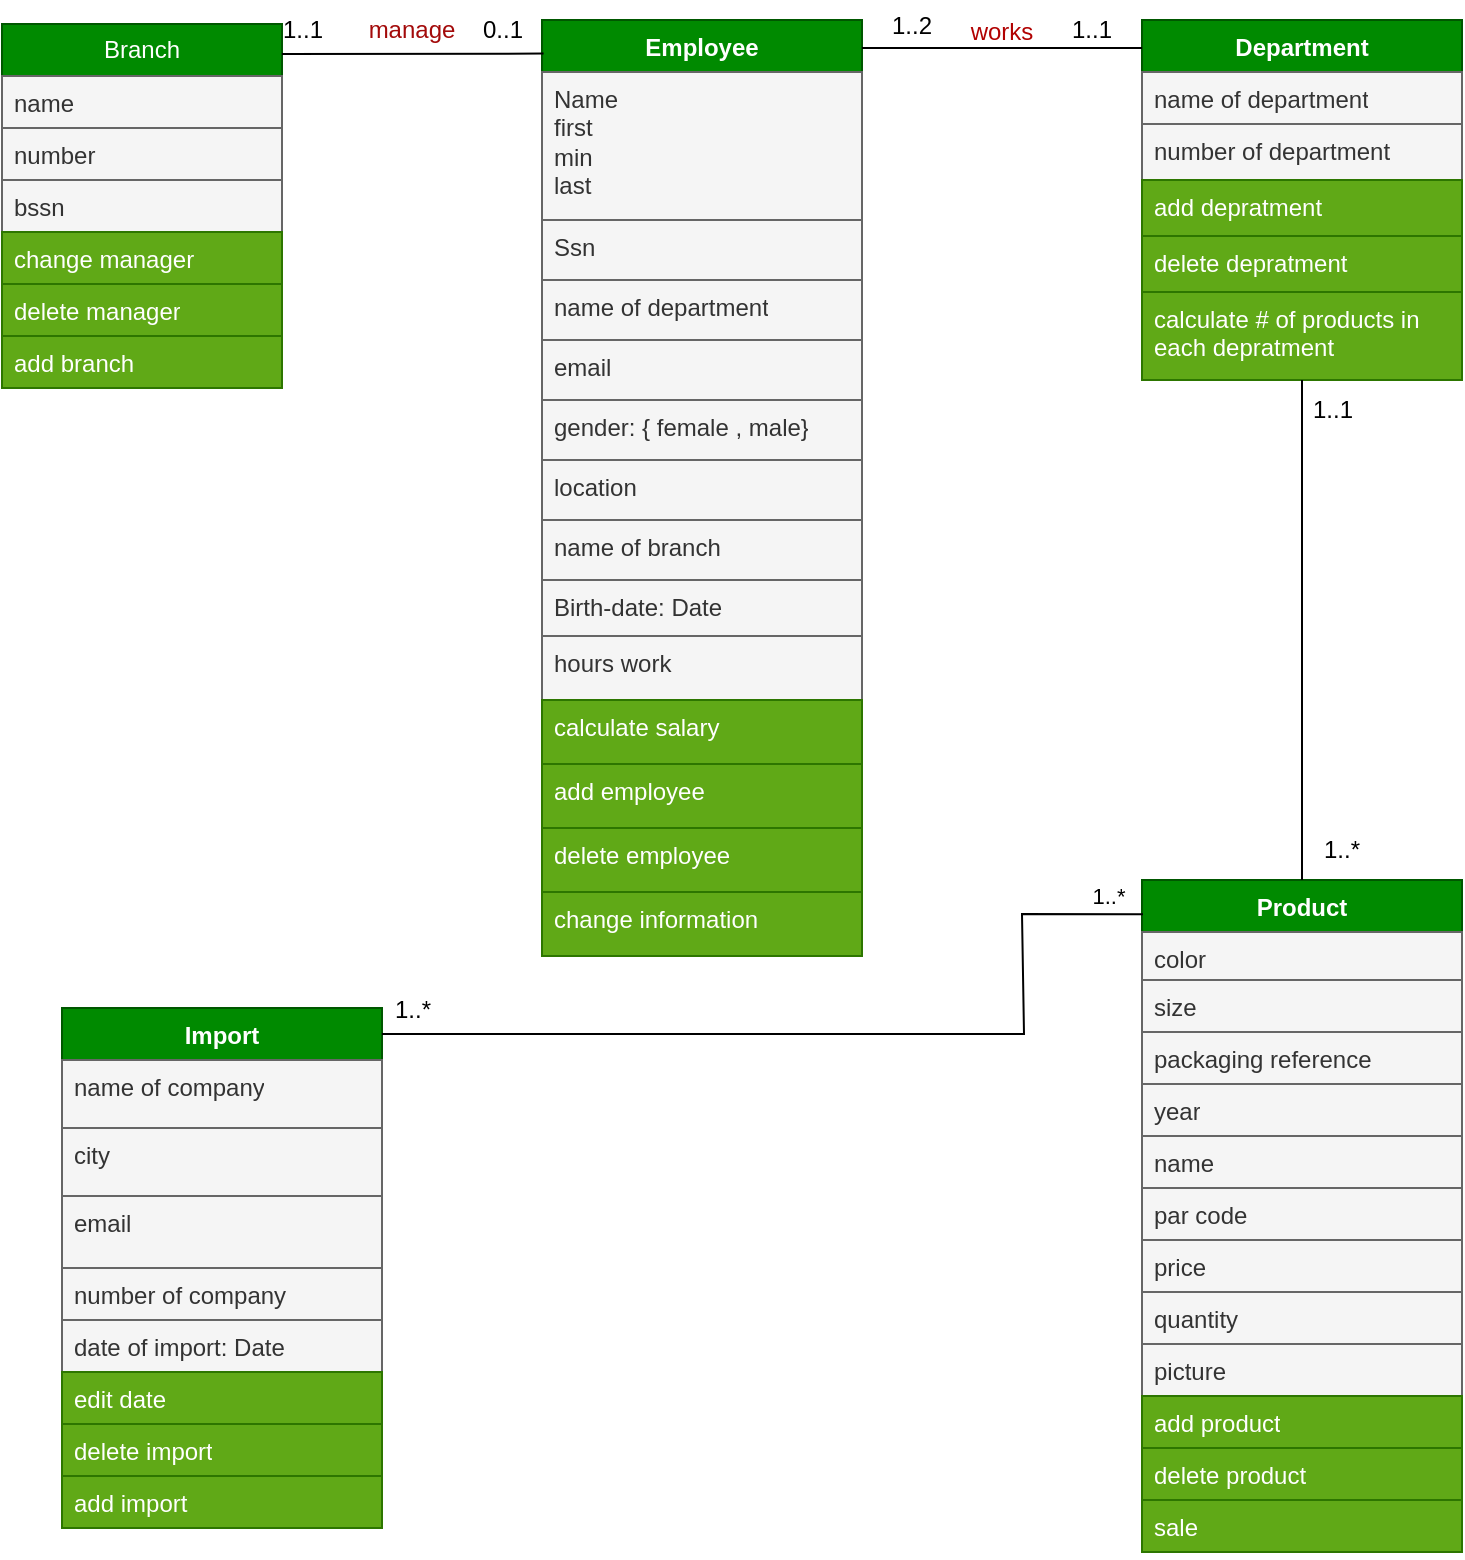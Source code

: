 <mxfile version="22.0.2" type="device">
  <diagram name="Page-1" id="n_nb4-vs-E17CBSQ0p8_">
    <mxGraphModel dx="1480" dy="877" grid="1" gridSize="10" guides="1" tooltips="1" connect="1" arrows="1" fold="1" page="1" pageScale="1" pageWidth="850" pageHeight="1100" math="0" shadow="0">
      <root>
        <mxCell id="0" />
        <mxCell id="1" parent="0" />
        <mxCell id="zmp9x0U8ehhEqqthwp3y-1" value="Branch" style="swimlane;fontStyle=0;childLayout=stackLayout;horizontal=1;startSize=26;fillColor=#008a00;horizontalStack=0;resizeParent=1;resizeParentMax=0;resizeLast=0;collapsible=1;marginBottom=0;whiteSpace=wrap;html=1;fontColor=#ffffff;strokeColor=#005700;" parent="1" vertex="1">
          <mxGeometry x="40" y="82" width="140" height="182" as="geometry">
            <mxRectangle x="40" y="80" width="80" height="30" as="alternateBounds" />
          </mxGeometry>
        </mxCell>
        <mxCell id="zmp9x0U8ehhEqqthwp3y-3" value="name" style="text;strokeColor=#666666;fillColor=#f5f5f5;align=left;verticalAlign=top;spacingLeft=4;spacingRight=4;overflow=hidden;rotatable=0;points=[[0,0.5],[1,0.5]];portConstraint=eastwest;whiteSpace=wrap;html=1;fontColor=#333333;" parent="zmp9x0U8ehhEqqthwp3y-1" vertex="1">
          <mxGeometry y="26" width="140" height="26" as="geometry" />
        </mxCell>
        <mxCell id="zmp9x0U8ehhEqqthwp3y-4" value="number" style="text;strokeColor=#666666;fillColor=#f5f5f5;align=left;verticalAlign=top;spacingLeft=4;spacingRight=4;overflow=hidden;rotatable=0;points=[[0,0.5],[1,0.5]];portConstraint=eastwest;whiteSpace=wrap;html=1;fontColor=#333333;" parent="zmp9x0U8ehhEqqthwp3y-1" vertex="1">
          <mxGeometry y="52" width="140" height="26" as="geometry" />
        </mxCell>
        <mxCell id="Mi5-vwNM3uZvgFQgsrLS-1" value="bssn" style="text;strokeColor=#666666;fillColor=#f5f5f5;align=left;verticalAlign=top;spacingLeft=4;spacingRight=4;overflow=hidden;rotatable=0;points=[[0,0.5],[1,0.5]];portConstraint=eastwest;whiteSpace=wrap;html=1;fontColor=#333333;" vertex="1" parent="zmp9x0U8ehhEqqthwp3y-1">
          <mxGeometry y="78" width="140" height="26" as="geometry" />
        </mxCell>
        <mxCell id="M1nXsjd-VIMsIZovq3eS-8" value="change manager" style="text;strokeColor=#2D7600;fillColor=#60a917;align=left;verticalAlign=top;spacingLeft=4;spacingRight=4;overflow=hidden;rotatable=0;points=[[0,0.5],[1,0.5]];portConstraint=eastwest;whiteSpace=wrap;html=1;fontColor=#ffffff;" parent="zmp9x0U8ehhEqqthwp3y-1" vertex="1">
          <mxGeometry y="104" width="140" height="26" as="geometry" />
        </mxCell>
        <mxCell id="1Ns-RhXektSRjKomRxz_-5" value="delete manager" style="text;strokeColor=#2D7600;fillColor=#60a917;align=left;verticalAlign=top;spacingLeft=4;spacingRight=4;overflow=hidden;rotatable=0;points=[[0,0.5],[1,0.5]];portConstraint=eastwest;whiteSpace=wrap;html=1;fontColor=#ffffff;" parent="zmp9x0U8ehhEqqthwp3y-1" vertex="1">
          <mxGeometry y="130" width="140" height="26" as="geometry" />
        </mxCell>
        <mxCell id="1Ns-RhXektSRjKomRxz_-6" value="add branch" style="text;strokeColor=#2D7600;fillColor=#60a917;align=left;verticalAlign=top;spacingLeft=4;spacingRight=4;overflow=hidden;rotatable=0;points=[[0,0.5],[1,0.5]];portConstraint=eastwest;whiteSpace=wrap;html=1;fontColor=#ffffff;" parent="zmp9x0U8ehhEqqthwp3y-1" vertex="1">
          <mxGeometry y="156" width="140" height="26" as="geometry" />
        </mxCell>
        <mxCell id="zmp9x0U8ehhEqqthwp3y-23" value="Product" style="swimlane;fontStyle=1;align=center;verticalAlign=top;childLayout=stackLayout;horizontal=1;startSize=26;horizontalStack=0;resizeParent=1;resizeParentMax=0;resizeLast=0;collapsible=1;marginBottom=0;whiteSpace=wrap;html=1;fillColor=#008a00;fontColor=#ffffff;strokeColor=#005700;" parent="1" vertex="1">
          <mxGeometry x="610" y="510" width="160" height="336" as="geometry" />
        </mxCell>
        <mxCell id="zmp9x0U8ehhEqqthwp3y-24" value="color&lt;br&gt;" style="text;strokeColor=#666666;fillColor=#f5f5f5;align=left;verticalAlign=top;spacingLeft=4;spacingRight=4;overflow=hidden;rotatable=0;points=[[0,0.5],[1,0.5]];portConstraint=eastwest;whiteSpace=wrap;html=1;fontColor=#333333;" parent="zmp9x0U8ehhEqqthwp3y-23" vertex="1">
          <mxGeometry y="26" width="160" height="24" as="geometry" />
        </mxCell>
        <mxCell id="zmp9x0U8ehhEqqthwp3y-25" value="" style="line;strokeWidth=1;fillColor=none;align=left;verticalAlign=middle;spacingTop=-1;spacingLeft=3;spacingRight=3;rotatable=0;labelPosition=right;points=[];portConstraint=eastwest;strokeColor=inherit;" parent="zmp9x0U8ehhEqqthwp3y-23" vertex="1">
          <mxGeometry y="50" width="160" as="geometry" />
        </mxCell>
        <mxCell id="zmp9x0U8ehhEqqthwp3y-28" value="size" style="text;align=left;verticalAlign=top;spacingLeft=4;spacingRight=4;overflow=hidden;rotatable=0;points=[[0,0.5],[1,0.5]];portConstraint=eastwest;whiteSpace=wrap;html=1;fillColor=#f5f5f5;fontColor=#333333;strokeColor=#666666;" parent="zmp9x0U8ehhEqqthwp3y-23" vertex="1">
          <mxGeometry y="50" width="160" height="26" as="geometry" />
        </mxCell>
        <mxCell id="zmp9x0U8ehhEqqthwp3y-29" value="packaging reference" style="text;align=left;verticalAlign=top;spacingLeft=4;spacingRight=4;overflow=hidden;rotatable=0;points=[[0,0.5],[1,0.5]];portConstraint=eastwest;whiteSpace=wrap;html=1;fillColor=#f5f5f5;fontColor=#333333;strokeColor=#666666;" parent="zmp9x0U8ehhEqqthwp3y-23" vertex="1">
          <mxGeometry y="76" width="160" height="26" as="geometry" />
        </mxCell>
        <mxCell id="zmp9x0U8ehhEqqthwp3y-30" value="year" style="text;align=left;verticalAlign=top;spacingLeft=4;spacingRight=4;overflow=hidden;rotatable=0;points=[[0,0.5],[1,0.5]];portConstraint=eastwest;whiteSpace=wrap;html=1;fillColor=#f5f5f5;fontColor=#333333;strokeColor=#666666;" parent="zmp9x0U8ehhEqqthwp3y-23" vertex="1">
          <mxGeometry y="102" width="160" height="26" as="geometry" />
        </mxCell>
        <mxCell id="zmp9x0U8ehhEqqthwp3y-27" value="name" style="text;align=left;verticalAlign=top;spacingLeft=4;spacingRight=4;overflow=hidden;rotatable=0;points=[[0,0.5],[1,0.5]];portConstraint=eastwest;whiteSpace=wrap;html=1;fillColor=#f5f5f5;fontColor=#333333;strokeColor=#666666;" parent="zmp9x0U8ehhEqqthwp3y-23" vertex="1">
          <mxGeometry y="128" width="160" height="26" as="geometry" />
        </mxCell>
        <mxCell id="zmp9x0U8ehhEqqthwp3y-31" value="par code" style="text;strokeColor=#666666;fillColor=#f5f5f5;align=left;verticalAlign=top;spacingLeft=4;spacingRight=4;overflow=hidden;rotatable=0;points=[[0,0.5],[1,0.5]];portConstraint=eastwest;whiteSpace=wrap;html=1;fontColor=#333333;" parent="zmp9x0U8ehhEqqthwp3y-23" vertex="1">
          <mxGeometry y="154" width="160" height="26" as="geometry" />
        </mxCell>
        <mxCell id="zmp9x0U8ehhEqqthwp3y-34" value="price" style="text;strokeColor=#666666;fillColor=#f5f5f5;align=left;verticalAlign=top;spacingLeft=4;spacingRight=4;overflow=hidden;rotatable=0;points=[[0,0.5],[1,0.5]];portConstraint=eastwest;whiteSpace=wrap;html=1;fontColor=#333333;" parent="zmp9x0U8ehhEqqthwp3y-23" vertex="1">
          <mxGeometry y="180" width="160" height="26" as="geometry" />
        </mxCell>
        <mxCell id="zmp9x0U8ehhEqqthwp3y-35" value="quantity" style="text;strokeColor=#666666;fillColor=#f5f5f5;align=left;verticalAlign=top;spacingLeft=4;spacingRight=4;overflow=hidden;rotatable=0;points=[[0,0.5],[1,0.5]];portConstraint=eastwest;whiteSpace=wrap;html=1;fontColor=#333333;" parent="zmp9x0U8ehhEqqthwp3y-23" vertex="1">
          <mxGeometry y="206" width="160" height="26" as="geometry" />
        </mxCell>
        <mxCell id="zmp9x0U8ehhEqqthwp3y-33" value="picture" style="text;strokeColor=#666666;fillColor=#f5f5f5;align=left;verticalAlign=top;spacingLeft=4;spacingRight=4;overflow=hidden;rotatable=0;points=[[0,0.5],[1,0.5]];portConstraint=eastwest;whiteSpace=wrap;html=1;fontColor=#333333;" parent="zmp9x0U8ehhEqqthwp3y-23" vertex="1">
          <mxGeometry y="232" width="160" height="26" as="geometry" />
        </mxCell>
        <mxCell id="M1nXsjd-VIMsIZovq3eS-14" value="add product" style="text;strokeColor=#2D7600;fillColor=#60a917;align=left;verticalAlign=top;spacingLeft=4;spacingRight=4;overflow=hidden;rotatable=0;points=[[0,0.5],[1,0.5]];portConstraint=eastwest;whiteSpace=wrap;html=1;fontColor=#ffffff;" parent="zmp9x0U8ehhEqqthwp3y-23" vertex="1">
          <mxGeometry y="258" width="160" height="26" as="geometry" />
        </mxCell>
        <mxCell id="M1nXsjd-VIMsIZovq3eS-15" value="delete product" style="text;strokeColor=#2D7600;fillColor=#60a917;align=left;verticalAlign=top;spacingLeft=4;spacingRight=4;overflow=hidden;rotatable=0;points=[[0,0.5],[1,0.5]];portConstraint=eastwest;whiteSpace=wrap;html=1;fontColor=#ffffff;" parent="zmp9x0U8ehhEqqthwp3y-23" vertex="1">
          <mxGeometry y="284" width="160" height="26" as="geometry" />
        </mxCell>
        <mxCell id="M1nXsjd-VIMsIZovq3eS-30" value="sale" style="text;strokeColor=#2D7600;fillColor=#60a917;align=left;verticalAlign=top;spacingLeft=4;spacingRight=4;overflow=hidden;rotatable=0;points=[[0,0.5],[1,0.5]];portConstraint=eastwest;whiteSpace=wrap;html=1;fontColor=#ffffff;" parent="zmp9x0U8ehhEqqthwp3y-23" vertex="1">
          <mxGeometry y="310" width="160" height="26" as="geometry" />
        </mxCell>
        <mxCell id="zmp9x0U8ehhEqqthwp3y-36" value="Department" style="swimlane;fontStyle=1;align=center;verticalAlign=top;childLayout=stackLayout;horizontal=1;startSize=26;horizontalStack=0;resizeParent=1;resizeParentMax=0;resizeLast=0;collapsible=1;marginBottom=0;whiteSpace=wrap;html=1;fillColor=#008a00;fontColor=#ffffff;strokeColor=#005700;" parent="1" vertex="1">
          <mxGeometry x="610" y="80" width="160" height="180" as="geometry" />
        </mxCell>
        <mxCell id="zmp9x0U8ehhEqqthwp3y-37" value="name of department" style="text;strokeColor=#666666;fillColor=#f5f5f5;align=left;verticalAlign=top;spacingLeft=4;spacingRight=4;overflow=hidden;rotatable=0;points=[[0,0.5],[1,0.5]];portConstraint=eastwest;whiteSpace=wrap;html=1;fontColor=#333333;" parent="zmp9x0U8ehhEqqthwp3y-36" vertex="1">
          <mxGeometry y="26" width="160" height="26" as="geometry" />
        </mxCell>
        <mxCell id="zmp9x0U8ehhEqqthwp3y-51" value="number of department" style="text;strokeColor=#666666;fillColor=#f5f5f5;align=left;verticalAlign=top;spacingLeft=4;spacingRight=4;overflow=hidden;rotatable=0;points=[[0,0.5],[1,0.5]];portConstraint=eastwest;whiteSpace=wrap;html=1;fontColor=#333333;" parent="zmp9x0U8ehhEqqthwp3y-36" vertex="1">
          <mxGeometry y="52" width="160" height="28" as="geometry" />
        </mxCell>
        <mxCell id="zmp9x0U8ehhEqqthwp3y-38" value="" style="line;strokeWidth=1;fillColor=none;align=left;verticalAlign=middle;spacingTop=-1;spacingLeft=3;spacingRight=3;rotatable=0;labelPosition=right;points=[];portConstraint=eastwest;strokeColor=inherit;" parent="zmp9x0U8ehhEqqthwp3y-36" vertex="1">
          <mxGeometry y="80" width="160" as="geometry" />
        </mxCell>
        <mxCell id="M1nXsjd-VIMsIZovq3eS-11" value="add depratment" style="text;strokeColor=#2D7600;fillColor=#60a917;align=left;verticalAlign=top;spacingLeft=4;spacingRight=4;overflow=hidden;rotatable=0;points=[[0,0.5],[1,0.5]];portConstraint=eastwest;whiteSpace=wrap;html=1;fontColor=#ffffff;" parent="zmp9x0U8ehhEqqthwp3y-36" vertex="1">
          <mxGeometry y="80" width="160" height="28" as="geometry" />
        </mxCell>
        <mxCell id="1Ns-RhXektSRjKomRxz_-7" value="delete depratment" style="text;strokeColor=#2D7600;fillColor=#60a917;align=left;verticalAlign=top;spacingLeft=4;spacingRight=4;overflow=hidden;rotatable=0;points=[[0,0.5],[1,0.5]];portConstraint=eastwest;whiteSpace=wrap;html=1;fontColor=#ffffff;" parent="zmp9x0U8ehhEqqthwp3y-36" vertex="1">
          <mxGeometry y="108" width="160" height="28" as="geometry" />
        </mxCell>
        <mxCell id="1Ns-RhXektSRjKomRxz_-9" value="calculate # of products in each depratment" style="text;strokeColor=#2D7600;fillColor=#60a917;align=left;verticalAlign=top;spacingLeft=4;spacingRight=4;overflow=hidden;rotatable=0;points=[[0,0.5],[1,0.5]];portConstraint=eastwest;whiteSpace=wrap;html=1;fontColor=#ffffff;" parent="zmp9x0U8ehhEqqthwp3y-36" vertex="1">
          <mxGeometry y="136" width="160" height="44" as="geometry" />
        </mxCell>
        <mxCell id="zmp9x0U8ehhEqqthwp3y-19" value="Employee" style="swimlane;fontStyle=1;align=center;verticalAlign=top;childLayout=stackLayout;horizontal=1;startSize=26;horizontalStack=0;resizeParent=1;resizeParentMax=0;resizeLast=0;collapsible=1;marginBottom=0;whiteSpace=wrap;html=1;fillColor=#008a00;fontColor=#ffffff;strokeColor=#005700;" parent="1" vertex="1">
          <mxGeometry x="310" y="80" width="160" height="468" as="geometry">
            <mxRectangle x="200" y="80" width="100" height="30" as="alternateBounds" />
          </mxGeometry>
        </mxCell>
        <mxCell id="zmp9x0U8ehhEqqthwp3y-13" value="Name&lt;br&gt;first&lt;br&gt;min&lt;br&gt;last" style="text;align=left;verticalAlign=top;spacingLeft=4;spacingRight=4;overflow=hidden;rotatable=0;points=[[0,0.5],[1,0.5]];portConstraint=eastwest;whiteSpace=wrap;html=1;fillColor=#f5f5f5;fontColor=#333333;strokeColor=#666666;" parent="zmp9x0U8ehhEqqthwp3y-19" vertex="1">
          <mxGeometry y="26" width="160" height="74" as="geometry" />
        </mxCell>
        <mxCell id="zmp9x0U8ehhEqqthwp3y-12" value="Ssn" style="text;strokeColor=#666666;fillColor=#f5f5f5;align=left;verticalAlign=top;spacingLeft=4;spacingRight=4;overflow=hidden;rotatable=0;points=[[0,0.5],[1,0.5]];portConstraint=eastwest;whiteSpace=wrap;html=1;fontColor=#333333;" parent="zmp9x0U8ehhEqqthwp3y-19" vertex="1">
          <mxGeometry y="100" width="160" height="30" as="geometry" />
        </mxCell>
        <mxCell id="zmp9x0U8ehhEqqthwp3y-16" value="name of department" style="text;strokeColor=#666666;fillColor=#f5f5f5;align=left;verticalAlign=top;spacingLeft=4;spacingRight=4;overflow=hidden;rotatable=0;points=[[0,0.5],[1,0.5]];portConstraint=eastwest;whiteSpace=wrap;html=1;fontColor=#333333;" parent="zmp9x0U8ehhEqqthwp3y-19" vertex="1">
          <mxGeometry y="130" width="160" height="30" as="geometry" />
        </mxCell>
        <mxCell id="zmp9x0U8ehhEqqthwp3y-10" value="email" style="text;strokeColor=#666666;fillColor=#f5f5f5;align=left;verticalAlign=top;spacingLeft=4;spacingRight=4;overflow=hidden;rotatable=0;points=[[0,0.5],[1,0.5]];portConstraint=eastwest;whiteSpace=wrap;html=1;fontColor=#333333;" parent="zmp9x0U8ehhEqqthwp3y-19" vertex="1">
          <mxGeometry y="160" width="160" height="30" as="geometry" />
        </mxCell>
        <mxCell id="zmp9x0U8ehhEqqthwp3y-50" value="gender: { female , male}" style="text;strokeColor=#666666;fillColor=#f5f5f5;align=left;verticalAlign=top;spacingLeft=4;spacingRight=4;overflow=hidden;rotatable=0;points=[[0,0.5],[1,0.5]];portConstraint=eastwest;whiteSpace=wrap;html=1;fontColor=#333333;" parent="zmp9x0U8ehhEqqthwp3y-19" vertex="1">
          <mxGeometry y="190" width="160" height="30" as="geometry" />
        </mxCell>
        <mxCell id="zmp9x0U8ehhEqqthwp3y-15" value="location" style="text;strokeColor=#666666;fillColor=#f5f5f5;align=left;verticalAlign=top;spacingLeft=4;spacingRight=4;overflow=hidden;rotatable=0;points=[[0,0.5],[1,0.5]];portConstraint=eastwest;whiteSpace=wrap;html=1;fontColor=#333333;" parent="zmp9x0U8ehhEqqthwp3y-19" vertex="1">
          <mxGeometry y="220" width="160" height="30" as="geometry" />
        </mxCell>
        <mxCell id="zmp9x0U8ehhEqqthwp3y-17" value="name of branch" style="text;strokeColor=#666666;fillColor=#f5f5f5;align=left;verticalAlign=top;spacingLeft=4;spacingRight=4;overflow=hidden;rotatable=0;points=[[0,0.5],[1,0.5]];portConstraint=eastwest;whiteSpace=wrap;html=1;fontColor=#333333;" parent="zmp9x0U8ehhEqqthwp3y-19" vertex="1">
          <mxGeometry y="250" width="160" height="30" as="geometry" />
        </mxCell>
        <mxCell id="zmp9x0U8ehhEqqthwp3y-18" value="Birth-date: Date" style="text;strokeColor=#666666;fillColor=#f5f5f5;align=left;verticalAlign=top;spacingLeft=4;spacingRight=4;overflow=hidden;rotatable=0;points=[[0,0.5],[1,0.5]];portConstraint=eastwest;whiteSpace=wrap;html=1;fontColor=#333333;" parent="zmp9x0U8ehhEqqthwp3y-19" vertex="1">
          <mxGeometry y="280" width="160" height="28" as="geometry" />
        </mxCell>
        <mxCell id="zmp9x0U8ehhEqqthwp3y-48" value="hours work" style="text;strokeColor=#666666;fillColor=#f5f5f5;align=left;verticalAlign=top;spacingLeft=4;spacingRight=4;overflow=hidden;rotatable=0;points=[[0,0.5],[1,0.5]];portConstraint=eastwest;whiteSpace=wrap;html=1;fontColor=#333333;" parent="zmp9x0U8ehhEqqthwp3y-19" vertex="1">
          <mxGeometry y="308" width="160" height="32" as="geometry" />
        </mxCell>
        <mxCell id="zmp9x0U8ehhEqqthwp3y-21" value="" style="line;strokeWidth=1;fillColor=none;align=left;verticalAlign=middle;spacingTop=-1;spacingLeft=3;spacingRight=3;rotatable=0;labelPosition=right;points=[];portConstraint=eastwest;strokeColor=inherit;" parent="zmp9x0U8ehhEqqthwp3y-19" vertex="1">
          <mxGeometry y="340" width="160" as="geometry" />
        </mxCell>
        <mxCell id="zmp9x0U8ehhEqqthwp3y-77" value="calculate salary" style="text;align=left;verticalAlign=top;spacingLeft=4;spacingRight=4;overflow=hidden;rotatable=0;points=[[0,0.5],[1,0.5]];portConstraint=eastwest;whiteSpace=wrap;html=1;fillColor=#60a917;fontColor=#ffffff;strokeColor=#2D7600;" parent="zmp9x0U8ehhEqqthwp3y-19" vertex="1">
          <mxGeometry y="340" width="160" height="32" as="geometry" />
        </mxCell>
        <mxCell id="M1nXsjd-VIMsIZovq3eS-6" value="add employee" style="text;align=left;verticalAlign=top;spacingLeft=4;spacingRight=4;overflow=hidden;rotatable=0;points=[[0,0.5],[1,0.5]];portConstraint=eastwest;whiteSpace=wrap;html=1;fillColor=#60a917;fontColor=#ffffff;strokeColor=#2D7600;" parent="zmp9x0U8ehhEqqthwp3y-19" vertex="1">
          <mxGeometry y="372" width="160" height="32" as="geometry" />
        </mxCell>
        <mxCell id="M1nXsjd-VIMsIZovq3eS-7" value="delete employee" style="text;align=left;verticalAlign=top;spacingLeft=4;spacingRight=4;overflow=hidden;rotatable=0;points=[[0,0.5],[1,0.5]];portConstraint=eastwest;whiteSpace=wrap;html=1;fillColor=#60a917;fontColor=#ffffff;strokeColor=#2D7600;" parent="zmp9x0U8ehhEqqthwp3y-19" vertex="1">
          <mxGeometry y="404" width="160" height="32" as="geometry" />
        </mxCell>
        <mxCell id="1Ns-RhXektSRjKomRxz_-2" value="change information" style="text;align=left;verticalAlign=top;spacingLeft=4;spacingRight=4;overflow=hidden;rotatable=0;points=[[0,0.5],[1,0.5]];portConstraint=eastwest;whiteSpace=wrap;html=1;fillColor=#60a917;fontColor=#ffffff;strokeColor=#2D7600;" parent="zmp9x0U8ehhEqqthwp3y-19" vertex="1">
          <mxGeometry y="436" width="160" height="32" as="geometry" />
        </mxCell>
        <mxCell id="zmp9x0U8ehhEqqthwp3y-55" value="" style="line;strokeWidth=1;fillColor=none;align=left;verticalAlign=middle;spacingTop=-1;spacingLeft=3;spacingRight=3;rotatable=0;labelPosition=right;points=[];portConstraint=eastwest;strokeColor=inherit;" parent="1" vertex="1">
          <mxGeometry x="470" y="90" width="140" height="8" as="geometry" />
        </mxCell>
        <mxCell id="zmp9x0U8ehhEqqthwp3y-61" value="1..2" style="rounded=1;whiteSpace=wrap;html=1;strokeColor=#ffffff;arcSize=50;" parent="1" vertex="1">
          <mxGeometry x="480" y="75" width="30" height="15" as="geometry" />
        </mxCell>
        <mxCell id="zmp9x0U8ehhEqqthwp3y-62" value="1..1" style="rounded=1;whiteSpace=wrap;html=1;strokeColor=#ffffff;" parent="1" vertex="1">
          <mxGeometry x="570" y="80" width="30" height="10" as="geometry" />
        </mxCell>
        <mxCell id="zmp9x0U8ehhEqqthwp3y-67" value="&lt;font color=&quot;#b10202&quot;&gt;works&lt;/font&gt;" style="rounded=1;whiteSpace=wrap;html=1;strokeColor=#ffffff;" parent="1" vertex="1">
          <mxGeometry x="520" y="80" width="40" height="12.5" as="geometry" />
        </mxCell>
        <mxCell id="zmp9x0U8ehhEqqthwp3y-68" value="" style="endArrow=none;html=1;rounded=0;entryX=1.02;entryY=0.893;entryDx=0;entryDy=0;entryPerimeter=0;" parent="1" target="zmp9x0U8ehhEqqthwp3y-98" edge="1">
          <mxGeometry width="50" height="50" relative="1" as="geometry">
            <mxPoint x="180" y="97" as="sourcePoint" />
            <mxPoint x="310" y="93" as="targetPoint" />
            <Array as="points" />
          </mxGeometry>
        </mxCell>
        <mxCell id="zmp9x0U8ehhEqqthwp3y-69" value="manage" style="rounded=0;whiteSpace=wrap;html=1;strokeColor=#ffffff;fontColor=#a30a0a;" parent="1" vertex="1">
          <mxGeometry x="220" y="80" width="50" height="10" as="geometry" />
        </mxCell>
        <mxCell id="zmp9x0U8ehhEqqthwp3y-75" value="" style="endArrow=none;html=1;rounded=0;exitX=0.5;exitY=0;exitDx=0;exitDy=0;entryX=0.5;entryY=1;entryDx=0;entryDy=0;" parent="1" source="zmp9x0U8ehhEqqthwp3y-23" target="zmp9x0U8ehhEqqthwp3y-36" edge="1">
          <mxGeometry width="50" height="50" relative="1" as="geometry">
            <mxPoint x="689.5" y="290" as="sourcePoint" />
            <mxPoint x="689.5" y="188" as="targetPoint" />
          </mxGeometry>
        </mxCell>
        <mxCell id="zmp9x0U8ehhEqqthwp3y-79" value="1..*" style="rounded=1;whiteSpace=wrap;html=1;strokeColor=#ffffff;" parent="1" vertex="1">
          <mxGeometry x="695" y="490" width="30" height="10" as="geometry" />
        </mxCell>
        <mxCell id="zmp9x0U8ehhEqqthwp3y-84" value="Import" style="swimlane;fontStyle=1;align=center;verticalAlign=top;childLayout=stackLayout;horizontal=1;startSize=26;horizontalStack=0;resizeParent=1;resizeParentMax=0;resizeLast=0;collapsible=1;marginBottom=0;whiteSpace=wrap;html=1;fillColor=#008a00;fontColor=#ffffff;strokeColor=#005700;" parent="1" vertex="1">
          <mxGeometry x="70" y="574" width="160" height="260" as="geometry" />
        </mxCell>
        <mxCell id="zmp9x0U8ehhEqqthwp3y-85" value="name of company" style="text;strokeColor=#666666;fillColor=#f5f5f5;align=left;verticalAlign=top;spacingLeft=4;spacingRight=4;overflow=hidden;rotatable=0;points=[[0,0.5],[1,0.5]];portConstraint=eastwest;whiteSpace=wrap;html=1;fontColor=#333333;" parent="zmp9x0U8ehhEqqthwp3y-84" vertex="1">
          <mxGeometry y="26" width="160" height="34" as="geometry" />
        </mxCell>
        <mxCell id="zmp9x0U8ehhEqqthwp3y-86" value="city" style="text;strokeColor=#666666;fillColor=#f5f5f5;align=left;verticalAlign=top;spacingLeft=4;spacingRight=4;overflow=hidden;rotatable=0;points=[[0,0.5],[1,0.5]];portConstraint=eastwest;whiteSpace=wrap;html=1;fontColor=#333333;" parent="zmp9x0U8ehhEqqthwp3y-84" vertex="1">
          <mxGeometry y="60" width="160" height="34" as="geometry" />
        </mxCell>
        <mxCell id="zmp9x0U8ehhEqqthwp3y-87" value="email" style="text;strokeColor=#666666;fillColor=#f5f5f5;align=left;verticalAlign=top;spacingLeft=4;spacingRight=4;overflow=hidden;rotatable=0;points=[[0,0.5],[1,0.5]];portConstraint=eastwest;whiteSpace=wrap;html=1;fontColor=#333333;" parent="zmp9x0U8ehhEqqthwp3y-84" vertex="1">
          <mxGeometry y="94" width="160" height="36" as="geometry" />
        </mxCell>
        <mxCell id="zmp9x0U8ehhEqqthwp3y-88" value="number of company" style="text;strokeColor=#666666;fillColor=#f5f5f5;align=left;verticalAlign=top;spacingLeft=4;spacingRight=4;overflow=hidden;rotatable=0;points=[[0,0.5],[1,0.5]];portConstraint=eastwest;whiteSpace=wrap;html=1;fontColor=#333333;" parent="zmp9x0U8ehhEqqthwp3y-84" vertex="1">
          <mxGeometry y="130" width="160" height="26" as="geometry" />
        </mxCell>
        <mxCell id="zmp9x0U8ehhEqqthwp3y-89" value="date of import: Date" style="text;strokeColor=#666666;fillColor=#f5f5f5;align=left;verticalAlign=top;spacingLeft=4;spacingRight=4;overflow=hidden;rotatable=0;points=[[0,0.5],[1,0.5]];portConstraint=eastwest;whiteSpace=wrap;html=1;fontColor=#333333;" parent="zmp9x0U8ehhEqqthwp3y-84" vertex="1">
          <mxGeometry y="156" width="160" height="26" as="geometry" />
        </mxCell>
        <mxCell id="M1nXsjd-VIMsIZovq3eS-12" value="edit date" style="text;strokeColor=#2D7600;fillColor=#60a917;align=left;verticalAlign=top;spacingLeft=4;spacingRight=4;overflow=hidden;rotatable=0;points=[[0,0.5],[1,0.5]];portConstraint=eastwest;whiteSpace=wrap;html=1;fontColor=#ffffff;" parent="zmp9x0U8ehhEqqthwp3y-84" vertex="1">
          <mxGeometry y="182" width="160" height="26" as="geometry" />
        </mxCell>
        <mxCell id="M1nXsjd-VIMsIZovq3eS-13" value="delete import" style="text;strokeColor=#2D7600;fillColor=#60a917;align=left;verticalAlign=top;spacingLeft=4;spacingRight=4;overflow=hidden;rotatable=0;points=[[0,0.5],[1,0.5]];portConstraint=eastwest;whiteSpace=wrap;html=1;fontColor=#ffffff;" parent="zmp9x0U8ehhEqqthwp3y-84" vertex="1">
          <mxGeometry y="208" width="160" height="26" as="geometry" />
        </mxCell>
        <mxCell id="1Ns-RhXektSRjKomRxz_-10" value="add import" style="text;strokeColor=#2D7600;fillColor=#60a917;align=left;verticalAlign=top;spacingLeft=4;spacingRight=4;overflow=hidden;rotatable=0;points=[[0,0.5],[1,0.5]];portConstraint=eastwest;whiteSpace=wrap;html=1;fontColor=#ffffff;" parent="zmp9x0U8ehhEqqthwp3y-84" vertex="1">
          <mxGeometry y="234" width="160" height="26" as="geometry" />
        </mxCell>
        <mxCell id="zmp9x0U8ehhEqqthwp3y-90" value="" style="endArrow=none;html=1;rounded=0;exitX=0.992;exitY=0.08;exitDx=0;exitDy=0;exitPerimeter=0;entryX=0.003;entryY=0.051;entryDx=0;entryDy=0;entryPerimeter=0;" parent="1" target="zmp9x0U8ehhEqqthwp3y-23" edge="1">
          <mxGeometry width="50" height="50" relative="1" as="geometry">
            <mxPoint x="230" y="587" as="sourcePoint" />
            <mxPoint x="609" y="370" as="targetPoint" />
            <Array as="points">
              <mxPoint x="551" y="587" />
              <mxPoint x="550" y="527" />
            </Array>
          </mxGeometry>
        </mxCell>
        <mxCell id="zmp9x0U8ehhEqqthwp3y-96" value="1..*" style="edgeLabel;html=1;align=center;verticalAlign=middle;resizable=0;points=[];" parent="zmp9x0U8ehhEqqthwp3y-90" vertex="1" connectable="0">
          <mxGeometry x="0.919" y="9" relative="1" as="geometry">
            <mxPoint as="offset" />
          </mxGeometry>
        </mxCell>
        <mxCell id="zmp9x0U8ehhEqqthwp3y-91" value="1..*" style="text;html=1;align=center;verticalAlign=middle;resizable=0;points=[];autosize=1;strokeColor=none;fillColor=none;" parent="1" vertex="1">
          <mxGeometry x="225" y="560" width="40" height="30" as="geometry" />
        </mxCell>
        <mxCell id="zmp9x0U8ehhEqqthwp3y-95" value="1..1" style="text;html=1;align=center;verticalAlign=middle;resizable=0;points=[];autosize=1;strokeColor=none;fillColor=none;" parent="1" vertex="1">
          <mxGeometry x="685" y="260" width="40" height="30" as="geometry" />
        </mxCell>
        <mxCell id="zmp9x0U8ehhEqqthwp3y-97" value="1..1" style="text;html=1;align=center;verticalAlign=middle;resizable=0;points=[];autosize=1;strokeColor=none;fillColor=none;" parent="1" vertex="1">
          <mxGeometry x="170" y="70" width="40" height="30" as="geometry" />
        </mxCell>
        <mxCell id="zmp9x0U8ehhEqqthwp3y-98" value="0..1" style="text;html=1;align=center;verticalAlign=middle;resizable=0;points=[];autosize=1;strokeColor=none;fillColor=none;" parent="1" vertex="1">
          <mxGeometry x="270" y="70" width="40" height="30" as="geometry" />
        </mxCell>
      </root>
    </mxGraphModel>
  </diagram>
</mxfile>
